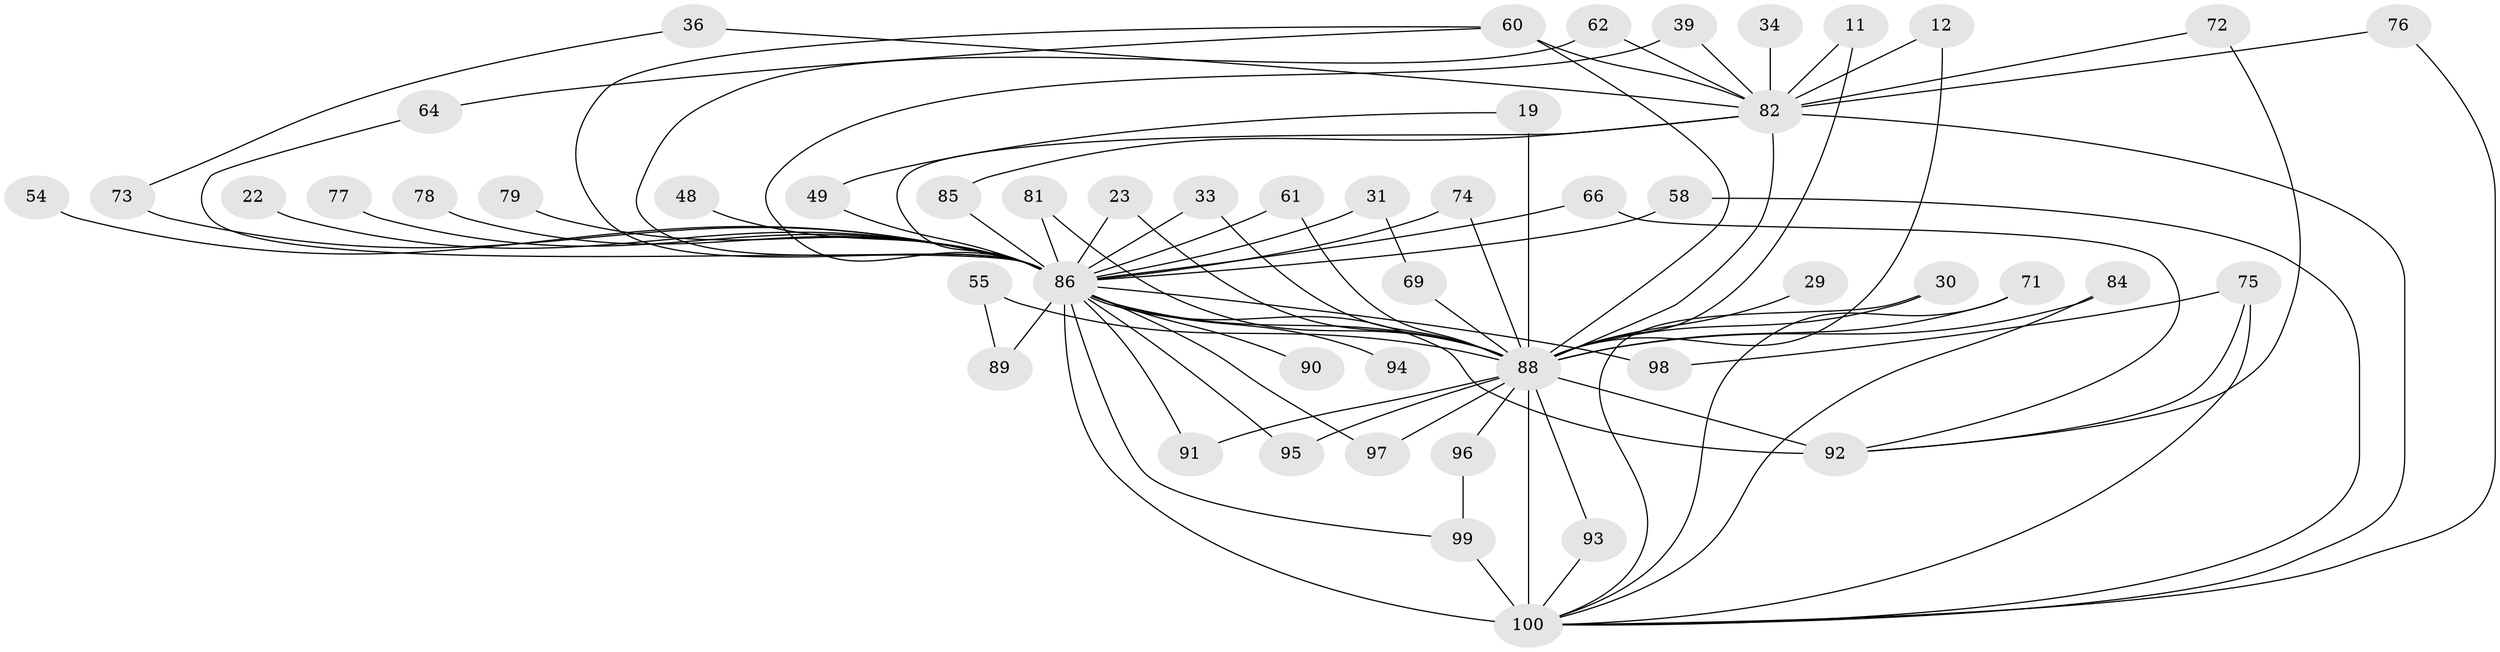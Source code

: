// original degree distribution, {32: 0.02, 12: 0.01, 21: 0.01, 18: 0.01, 20: 0.02, 26: 0.01, 28: 0.01, 14: 0.01, 2: 0.61, 3: 0.18, 4: 0.06, 6: 0.02, 5: 0.03}
// Generated by graph-tools (version 1.1) at 2025/46/03/09/25 04:46:37]
// undirected, 50 vertices, 85 edges
graph export_dot {
graph [start="1"]
  node [color=gray90,style=filled];
  11;
  12;
  19;
  22;
  23;
  29;
  30;
  31;
  33;
  34;
  36;
  39;
  48;
  49;
  54;
  55;
  58;
  60 [super="+56+50"];
  61 [super="+27+46"];
  62;
  64;
  66;
  69;
  71;
  72;
  73 [super="+68"];
  74;
  75 [super="+67"];
  76;
  77;
  78;
  79;
  81 [super="+80+59+41"];
  82 [super="+53+4+21+24"];
  84;
  85 [super="+37"];
  86 [super="+40+9+8"];
  88 [super="+20+7+14+15"];
  89 [super="+25+44+63"];
  90;
  91;
  92 [super="+43+57+65"];
  93;
  94;
  95 [super="+47"];
  96;
  97 [super="+28+83"];
  98 [super="+70"];
  99 [super="+51"];
  100 [super="+13+87+10"];
  11 -- 82;
  11 -- 88;
  12 -- 82;
  12 -- 88;
  19 -- 49;
  19 -- 88 [weight=2];
  22 -- 86 [weight=2];
  23 -- 86;
  23 -- 88;
  29 -- 88 [weight=2];
  30 -- 100;
  30 -- 88;
  31 -- 69;
  31 -- 86 [weight=2];
  33 -- 86;
  33 -- 88;
  34 -- 82;
  36 -- 73;
  36 -- 82;
  39 -- 82;
  39 -- 86;
  48 -- 86;
  49 -- 86;
  54 -- 86;
  55 -- 89;
  55 -- 88;
  58 -- 86;
  58 -- 100;
  60 -- 82 [weight=4];
  60 -- 64;
  60 -- 86;
  60 -- 88 [weight=2];
  61 -- 86 [weight=5];
  61 -- 88;
  62 -- 82;
  62 -- 86;
  64 -- 86;
  66 -- 86;
  66 -- 92;
  69 -- 88;
  71 -- 100;
  71 -- 88;
  72 -- 92;
  72 -- 82;
  73 -- 86 [weight=2];
  74 -- 86;
  74 -- 88;
  75 -- 98;
  75 -- 92;
  75 -- 100;
  76 -- 82;
  76 -- 100;
  77 -- 86 [weight=2];
  78 -- 86 [weight=2];
  79 -- 86 [weight=2];
  81 -- 86 [weight=5];
  81 -- 88 [weight=2];
  82 -- 86 [weight=11];
  82 -- 88 [weight=6];
  82 -- 100 [weight=5];
  82 -- 85;
  84 -- 100;
  84 -- 88;
  85 -- 86;
  86 -- 89 [weight=5];
  86 -- 90 [weight=2];
  86 -- 100 [weight=10];
  86 -- 91;
  86 -- 92;
  86 -- 94;
  86 -- 95;
  86 -- 97;
  86 -- 98 [weight=3];
  86 -- 99;
  86 -- 88 [weight=12];
  88 -- 91;
  88 -- 92 [weight=6];
  88 -- 93;
  88 -- 95 [weight=2];
  88 -- 96 [weight=2];
  88 -- 97 [weight=3];
  88 -- 100 [weight=4];
  93 -- 100;
  96 -- 99;
  99 -- 100;
}
